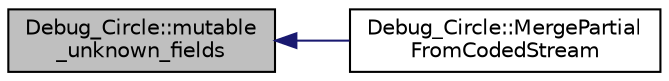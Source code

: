 digraph "Debug_Circle::mutable_unknown_fields"
{
 // INTERACTIVE_SVG=YES
  edge [fontname="Helvetica",fontsize="10",labelfontname="Helvetica",labelfontsize="10"];
  node [fontname="Helvetica",fontsize="10",shape=record];
  rankdir="LR";
  Node1 [label="Debug_Circle::mutable\l_unknown_fields",height=0.2,width=0.4,color="black", fillcolor="grey75", style="filled", fontcolor="black"];
  Node1 -> Node2 [dir="back",color="midnightblue",fontsize="10",style="solid",fontname="Helvetica"];
  Node2 [label="Debug_Circle::MergePartial\lFromCodedStream",height=0.2,width=0.4,color="black", fillcolor="white", style="filled",URL="$d0/d75/class_debug___circle.html#a5b77b23a2597f12822b559fc5a4a4378"];
}
